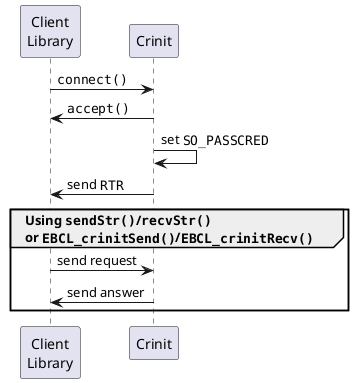 @startuml
participant "Client\nLibrary" as lib
participant "Crinit" as srv

lib -> srv : ""connect()""
srv -> lib : ""accept()""
srv -> srv : set ""SO_PASSCRED""
srv -> lib : send ""RTR""
group Using ""sendStr()""/""recvStr()""\nor ""EBCL_crinitSend()""/""EBCL_crinitRecv()""
lib -> srv : send request
srv -> lib : send answer
end

@enduml
